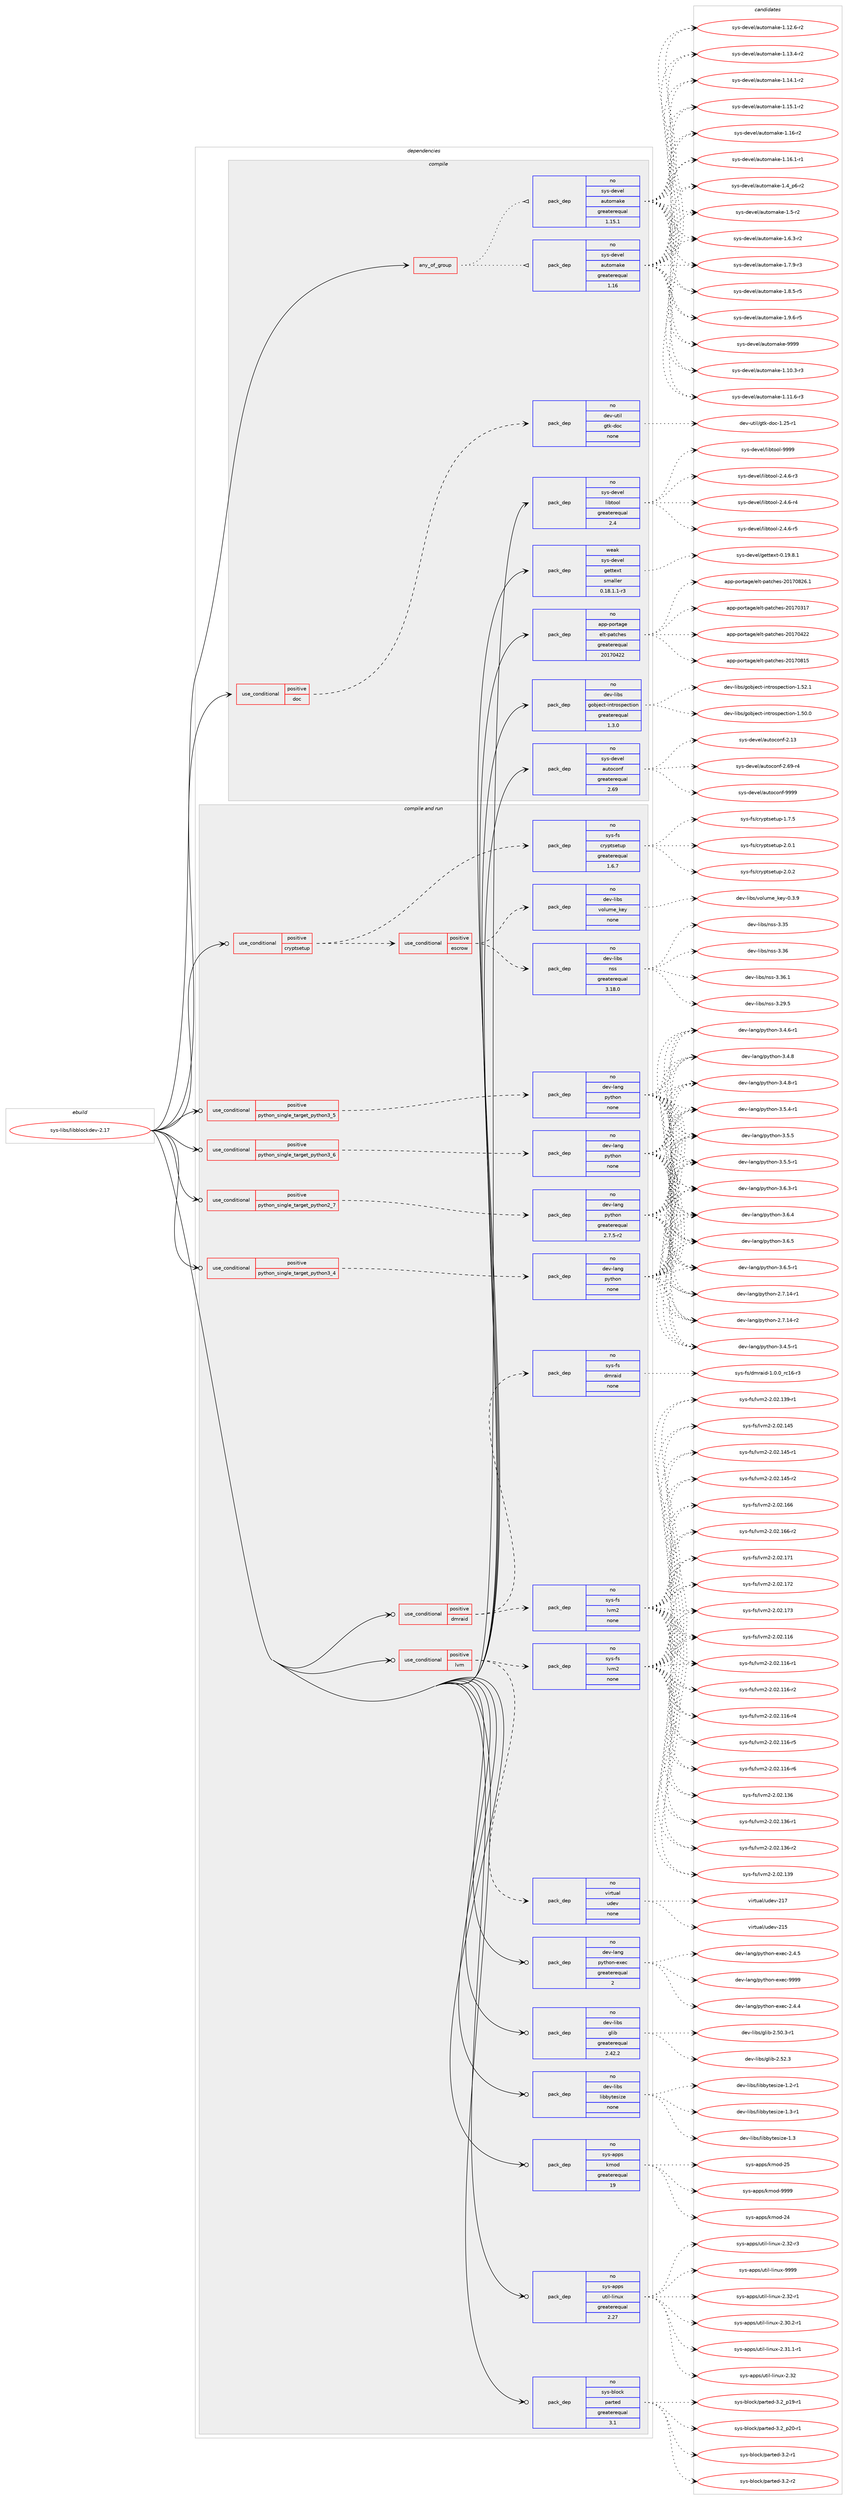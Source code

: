 digraph prolog {

# *************
# Graph options
# *************

newrank=true;
concentrate=true;
compound=true;
graph [rankdir=LR,fontname=Helvetica,fontsize=10,ranksep=1.5];#, ranksep=2.5, nodesep=0.2];
edge  [arrowhead=vee];
node  [fontname=Helvetica,fontsize=10];

# **********
# The ebuild
# **********

subgraph cluster_leftcol {
color=gray;
rank=same;
label=<<i>ebuild</i>>;
id [label="sys-libs/libblockdev-2.17", color=red, width=4, href="../sys-libs/libblockdev-2.17.svg"];
}

# ****************
# The dependencies
# ****************

subgraph cluster_midcol {
color=gray;
label=<<i>dependencies</i>>;
subgraph cluster_compile {
fillcolor="#eeeeee";
style=filled;
label=<<i>compile</i>>;
subgraph any70 {
dependency8414 [label=<<TABLE BORDER="0" CELLBORDER="1" CELLSPACING="0" CELLPADDING="4"><TR><TD CELLPADDING="10">any_of_group</TD></TR></TABLE>>, shape=none, color=red];subgraph pack7605 {
dependency8415 [label=<<TABLE BORDER="0" CELLBORDER="1" CELLSPACING="0" CELLPADDING="4" WIDTH="220"><TR><TD ROWSPAN="6" CELLPADDING="30">pack_dep</TD></TR><TR><TD WIDTH="110">no</TD></TR><TR><TD>sys-devel</TD></TR><TR><TD>automake</TD></TR><TR><TD>greaterequal</TD></TR><TR><TD>1.16</TD></TR></TABLE>>, shape=none, color=blue];
}
dependency8414:e -> dependency8415:w [weight=20,style="dotted",arrowhead="oinv"];
subgraph pack7606 {
dependency8416 [label=<<TABLE BORDER="0" CELLBORDER="1" CELLSPACING="0" CELLPADDING="4" WIDTH="220"><TR><TD ROWSPAN="6" CELLPADDING="30">pack_dep</TD></TR><TR><TD WIDTH="110">no</TD></TR><TR><TD>sys-devel</TD></TR><TR><TD>automake</TD></TR><TR><TD>greaterequal</TD></TR><TR><TD>1.15.1</TD></TR></TABLE>>, shape=none, color=blue];
}
dependency8414:e -> dependency8416:w [weight=20,style="dotted",arrowhead="oinv"];
}
id:e -> dependency8414:w [weight=20,style="solid",arrowhead="vee"];
subgraph cond736 {
dependency8417 [label=<<TABLE BORDER="0" CELLBORDER="1" CELLSPACING="0" CELLPADDING="4"><TR><TD ROWSPAN="3" CELLPADDING="10">use_conditional</TD></TR><TR><TD>positive</TD></TR><TR><TD>doc</TD></TR></TABLE>>, shape=none, color=red];
subgraph pack7607 {
dependency8418 [label=<<TABLE BORDER="0" CELLBORDER="1" CELLSPACING="0" CELLPADDING="4" WIDTH="220"><TR><TD ROWSPAN="6" CELLPADDING="30">pack_dep</TD></TR><TR><TD WIDTH="110">no</TD></TR><TR><TD>dev-util</TD></TR><TR><TD>gtk-doc</TD></TR><TR><TD>none</TD></TR><TR><TD></TD></TR></TABLE>>, shape=none, color=blue];
}
dependency8417:e -> dependency8418:w [weight=20,style="dashed",arrowhead="vee"];
}
id:e -> dependency8417:w [weight=20,style="solid",arrowhead="vee"];
subgraph pack7608 {
dependency8419 [label=<<TABLE BORDER="0" CELLBORDER="1" CELLSPACING="0" CELLPADDING="4" WIDTH="220"><TR><TD ROWSPAN="6" CELLPADDING="30">pack_dep</TD></TR><TR><TD WIDTH="110">no</TD></TR><TR><TD>app-portage</TD></TR><TR><TD>elt-patches</TD></TR><TR><TD>greaterequal</TD></TR><TR><TD>20170422</TD></TR></TABLE>>, shape=none, color=blue];
}
id:e -> dependency8419:w [weight=20,style="solid",arrowhead="vee"];
subgraph pack7609 {
dependency8420 [label=<<TABLE BORDER="0" CELLBORDER="1" CELLSPACING="0" CELLPADDING="4" WIDTH="220"><TR><TD ROWSPAN="6" CELLPADDING="30">pack_dep</TD></TR><TR><TD WIDTH="110">no</TD></TR><TR><TD>dev-libs</TD></TR><TR><TD>gobject-introspection</TD></TR><TR><TD>greaterequal</TD></TR><TR><TD>1.3.0</TD></TR></TABLE>>, shape=none, color=blue];
}
id:e -> dependency8420:w [weight=20,style="solid",arrowhead="vee"];
subgraph pack7610 {
dependency8421 [label=<<TABLE BORDER="0" CELLBORDER="1" CELLSPACING="0" CELLPADDING="4" WIDTH="220"><TR><TD ROWSPAN="6" CELLPADDING="30">pack_dep</TD></TR><TR><TD WIDTH="110">no</TD></TR><TR><TD>sys-devel</TD></TR><TR><TD>autoconf</TD></TR><TR><TD>greaterequal</TD></TR><TR><TD>2.69</TD></TR></TABLE>>, shape=none, color=blue];
}
id:e -> dependency8421:w [weight=20,style="solid",arrowhead="vee"];
subgraph pack7611 {
dependency8422 [label=<<TABLE BORDER="0" CELLBORDER="1" CELLSPACING="0" CELLPADDING="4" WIDTH="220"><TR><TD ROWSPAN="6" CELLPADDING="30">pack_dep</TD></TR><TR><TD WIDTH="110">no</TD></TR><TR><TD>sys-devel</TD></TR><TR><TD>libtool</TD></TR><TR><TD>greaterequal</TD></TR><TR><TD>2.4</TD></TR></TABLE>>, shape=none, color=blue];
}
id:e -> dependency8422:w [weight=20,style="solid",arrowhead="vee"];
subgraph pack7612 {
dependency8423 [label=<<TABLE BORDER="0" CELLBORDER="1" CELLSPACING="0" CELLPADDING="4" WIDTH="220"><TR><TD ROWSPAN="6" CELLPADDING="30">pack_dep</TD></TR><TR><TD WIDTH="110">weak</TD></TR><TR><TD>sys-devel</TD></TR><TR><TD>gettext</TD></TR><TR><TD>smaller</TD></TR><TR><TD>0.18.1.1-r3</TD></TR></TABLE>>, shape=none, color=blue];
}
id:e -> dependency8423:w [weight=20,style="solid",arrowhead="vee"];
}
subgraph cluster_compileandrun {
fillcolor="#eeeeee";
style=filled;
label=<<i>compile and run</i>>;
subgraph cond737 {
dependency8424 [label=<<TABLE BORDER="0" CELLBORDER="1" CELLSPACING="0" CELLPADDING="4"><TR><TD ROWSPAN="3" CELLPADDING="10">use_conditional</TD></TR><TR><TD>positive</TD></TR><TR><TD>cryptsetup</TD></TR></TABLE>>, shape=none, color=red];
subgraph cond738 {
dependency8425 [label=<<TABLE BORDER="0" CELLBORDER="1" CELLSPACING="0" CELLPADDING="4"><TR><TD ROWSPAN="3" CELLPADDING="10">use_conditional</TD></TR><TR><TD>positive</TD></TR><TR><TD>escrow</TD></TR></TABLE>>, shape=none, color=red];
subgraph pack7613 {
dependency8426 [label=<<TABLE BORDER="0" CELLBORDER="1" CELLSPACING="0" CELLPADDING="4" WIDTH="220"><TR><TD ROWSPAN="6" CELLPADDING="30">pack_dep</TD></TR><TR><TD WIDTH="110">no</TD></TR><TR><TD>dev-libs</TD></TR><TR><TD>nss</TD></TR><TR><TD>greaterequal</TD></TR><TR><TD>3.18.0</TD></TR></TABLE>>, shape=none, color=blue];
}
dependency8425:e -> dependency8426:w [weight=20,style="dashed",arrowhead="vee"];
subgraph pack7614 {
dependency8427 [label=<<TABLE BORDER="0" CELLBORDER="1" CELLSPACING="0" CELLPADDING="4" WIDTH="220"><TR><TD ROWSPAN="6" CELLPADDING="30">pack_dep</TD></TR><TR><TD WIDTH="110">no</TD></TR><TR><TD>dev-libs</TD></TR><TR><TD>volume_key</TD></TR><TR><TD>none</TD></TR><TR><TD></TD></TR></TABLE>>, shape=none, color=blue];
}
dependency8425:e -> dependency8427:w [weight=20,style="dashed",arrowhead="vee"];
}
dependency8424:e -> dependency8425:w [weight=20,style="dashed",arrowhead="vee"];
subgraph pack7615 {
dependency8428 [label=<<TABLE BORDER="0" CELLBORDER="1" CELLSPACING="0" CELLPADDING="4" WIDTH="220"><TR><TD ROWSPAN="6" CELLPADDING="30">pack_dep</TD></TR><TR><TD WIDTH="110">no</TD></TR><TR><TD>sys-fs</TD></TR><TR><TD>cryptsetup</TD></TR><TR><TD>greaterequal</TD></TR><TR><TD>1.6.7</TD></TR></TABLE>>, shape=none, color=blue];
}
dependency8424:e -> dependency8428:w [weight=20,style="dashed",arrowhead="vee"];
}
id:e -> dependency8424:w [weight=20,style="solid",arrowhead="odotvee"];
subgraph cond739 {
dependency8429 [label=<<TABLE BORDER="0" CELLBORDER="1" CELLSPACING="0" CELLPADDING="4"><TR><TD ROWSPAN="3" CELLPADDING="10">use_conditional</TD></TR><TR><TD>positive</TD></TR><TR><TD>dmraid</TD></TR></TABLE>>, shape=none, color=red];
subgraph pack7616 {
dependency8430 [label=<<TABLE BORDER="0" CELLBORDER="1" CELLSPACING="0" CELLPADDING="4" WIDTH="220"><TR><TD ROWSPAN="6" CELLPADDING="30">pack_dep</TD></TR><TR><TD WIDTH="110">no</TD></TR><TR><TD>sys-fs</TD></TR><TR><TD>dmraid</TD></TR><TR><TD>none</TD></TR><TR><TD></TD></TR></TABLE>>, shape=none, color=blue];
}
dependency8429:e -> dependency8430:w [weight=20,style="dashed",arrowhead="vee"];
subgraph pack7617 {
dependency8431 [label=<<TABLE BORDER="0" CELLBORDER="1" CELLSPACING="0" CELLPADDING="4" WIDTH="220"><TR><TD ROWSPAN="6" CELLPADDING="30">pack_dep</TD></TR><TR><TD WIDTH="110">no</TD></TR><TR><TD>sys-fs</TD></TR><TR><TD>lvm2</TD></TR><TR><TD>none</TD></TR><TR><TD></TD></TR></TABLE>>, shape=none, color=blue];
}
dependency8429:e -> dependency8431:w [weight=20,style="dashed",arrowhead="vee"];
}
id:e -> dependency8429:w [weight=20,style="solid",arrowhead="odotvee"];
subgraph cond740 {
dependency8432 [label=<<TABLE BORDER="0" CELLBORDER="1" CELLSPACING="0" CELLPADDING="4"><TR><TD ROWSPAN="3" CELLPADDING="10">use_conditional</TD></TR><TR><TD>positive</TD></TR><TR><TD>lvm</TD></TR></TABLE>>, shape=none, color=red];
subgraph pack7618 {
dependency8433 [label=<<TABLE BORDER="0" CELLBORDER="1" CELLSPACING="0" CELLPADDING="4" WIDTH="220"><TR><TD ROWSPAN="6" CELLPADDING="30">pack_dep</TD></TR><TR><TD WIDTH="110">no</TD></TR><TR><TD>sys-fs</TD></TR><TR><TD>lvm2</TD></TR><TR><TD>none</TD></TR><TR><TD></TD></TR></TABLE>>, shape=none, color=blue];
}
dependency8432:e -> dependency8433:w [weight=20,style="dashed",arrowhead="vee"];
subgraph pack7619 {
dependency8434 [label=<<TABLE BORDER="0" CELLBORDER="1" CELLSPACING="0" CELLPADDING="4" WIDTH="220"><TR><TD ROWSPAN="6" CELLPADDING="30">pack_dep</TD></TR><TR><TD WIDTH="110">no</TD></TR><TR><TD>virtual</TD></TR><TR><TD>udev</TD></TR><TR><TD>none</TD></TR><TR><TD></TD></TR></TABLE>>, shape=none, color=blue];
}
dependency8432:e -> dependency8434:w [weight=20,style="dashed",arrowhead="vee"];
}
id:e -> dependency8432:w [weight=20,style="solid",arrowhead="odotvee"];
subgraph cond741 {
dependency8435 [label=<<TABLE BORDER="0" CELLBORDER="1" CELLSPACING="0" CELLPADDING="4"><TR><TD ROWSPAN="3" CELLPADDING="10">use_conditional</TD></TR><TR><TD>positive</TD></TR><TR><TD>python_single_target_python2_7</TD></TR></TABLE>>, shape=none, color=red];
subgraph pack7620 {
dependency8436 [label=<<TABLE BORDER="0" CELLBORDER="1" CELLSPACING="0" CELLPADDING="4" WIDTH="220"><TR><TD ROWSPAN="6" CELLPADDING="30">pack_dep</TD></TR><TR><TD WIDTH="110">no</TD></TR><TR><TD>dev-lang</TD></TR><TR><TD>python</TD></TR><TR><TD>greaterequal</TD></TR><TR><TD>2.7.5-r2</TD></TR></TABLE>>, shape=none, color=blue];
}
dependency8435:e -> dependency8436:w [weight=20,style="dashed",arrowhead="vee"];
}
id:e -> dependency8435:w [weight=20,style="solid",arrowhead="odotvee"];
subgraph cond742 {
dependency8437 [label=<<TABLE BORDER="0" CELLBORDER="1" CELLSPACING="0" CELLPADDING="4"><TR><TD ROWSPAN="3" CELLPADDING="10">use_conditional</TD></TR><TR><TD>positive</TD></TR><TR><TD>python_single_target_python3_4</TD></TR></TABLE>>, shape=none, color=red];
subgraph pack7621 {
dependency8438 [label=<<TABLE BORDER="0" CELLBORDER="1" CELLSPACING="0" CELLPADDING="4" WIDTH="220"><TR><TD ROWSPAN="6" CELLPADDING="30">pack_dep</TD></TR><TR><TD WIDTH="110">no</TD></TR><TR><TD>dev-lang</TD></TR><TR><TD>python</TD></TR><TR><TD>none</TD></TR><TR><TD></TD></TR></TABLE>>, shape=none, color=blue];
}
dependency8437:e -> dependency8438:w [weight=20,style="dashed",arrowhead="vee"];
}
id:e -> dependency8437:w [weight=20,style="solid",arrowhead="odotvee"];
subgraph cond743 {
dependency8439 [label=<<TABLE BORDER="0" CELLBORDER="1" CELLSPACING="0" CELLPADDING="4"><TR><TD ROWSPAN="3" CELLPADDING="10">use_conditional</TD></TR><TR><TD>positive</TD></TR><TR><TD>python_single_target_python3_5</TD></TR></TABLE>>, shape=none, color=red];
subgraph pack7622 {
dependency8440 [label=<<TABLE BORDER="0" CELLBORDER="1" CELLSPACING="0" CELLPADDING="4" WIDTH="220"><TR><TD ROWSPAN="6" CELLPADDING="30">pack_dep</TD></TR><TR><TD WIDTH="110">no</TD></TR><TR><TD>dev-lang</TD></TR><TR><TD>python</TD></TR><TR><TD>none</TD></TR><TR><TD></TD></TR></TABLE>>, shape=none, color=blue];
}
dependency8439:e -> dependency8440:w [weight=20,style="dashed",arrowhead="vee"];
}
id:e -> dependency8439:w [weight=20,style="solid",arrowhead="odotvee"];
subgraph cond744 {
dependency8441 [label=<<TABLE BORDER="0" CELLBORDER="1" CELLSPACING="0" CELLPADDING="4"><TR><TD ROWSPAN="3" CELLPADDING="10">use_conditional</TD></TR><TR><TD>positive</TD></TR><TR><TD>python_single_target_python3_6</TD></TR></TABLE>>, shape=none, color=red];
subgraph pack7623 {
dependency8442 [label=<<TABLE BORDER="0" CELLBORDER="1" CELLSPACING="0" CELLPADDING="4" WIDTH="220"><TR><TD ROWSPAN="6" CELLPADDING="30">pack_dep</TD></TR><TR><TD WIDTH="110">no</TD></TR><TR><TD>dev-lang</TD></TR><TR><TD>python</TD></TR><TR><TD>none</TD></TR><TR><TD></TD></TR></TABLE>>, shape=none, color=blue];
}
dependency8441:e -> dependency8442:w [weight=20,style="dashed",arrowhead="vee"];
}
id:e -> dependency8441:w [weight=20,style="solid",arrowhead="odotvee"];
subgraph pack7624 {
dependency8443 [label=<<TABLE BORDER="0" CELLBORDER="1" CELLSPACING="0" CELLPADDING="4" WIDTH="220"><TR><TD ROWSPAN="6" CELLPADDING="30">pack_dep</TD></TR><TR><TD WIDTH="110">no</TD></TR><TR><TD>dev-lang</TD></TR><TR><TD>python-exec</TD></TR><TR><TD>greaterequal</TD></TR><TR><TD>2</TD></TR></TABLE>>, shape=none, color=blue];
}
id:e -> dependency8443:w [weight=20,style="solid",arrowhead="odotvee"];
subgraph pack7625 {
dependency8444 [label=<<TABLE BORDER="0" CELLBORDER="1" CELLSPACING="0" CELLPADDING="4" WIDTH="220"><TR><TD ROWSPAN="6" CELLPADDING="30">pack_dep</TD></TR><TR><TD WIDTH="110">no</TD></TR><TR><TD>dev-libs</TD></TR><TR><TD>glib</TD></TR><TR><TD>greaterequal</TD></TR><TR><TD>2.42.2</TD></TR></TABLE>>, shape=none, color=blue];
}
id:e -> dependency8444:w [weight=20,style="solid",arrowhead="odotvee"];
subgraph pack7626 {
dependency8445 [label=<<TABLE BORDER="0" CELLBORDER="1" CELLSPACING="0" CELLPADDING="4" WIDTH="220"><TR><TD ROWSPAN="6" CELLPADDING="30">pack_dep</TD></TR><TR><TD WIDTH="110">no</TD></TR><TR><TD>dev-libs</TD></TR><TR><TD>libbytesize</TD></TR><TR><TD>none</TD></TR><TR><TD></TD></TR></TABLE>>, shape=none, color=blue];
}
id:e -> dependency8445:w [weight=20,style="solid",arrowhead="odotvee"];
subgraph pack7627 {
dependency8446 [label=<<TABLE BORDER="0" CELLBORDER="1" CELLSPACING="0" CELLPADDING="4" WIDTH="220"><TR><TD ROWSPAN="6" CELLPADDING="30">pack_dep</TD></TR><TR><TD WIDTH="110">no</TD></TR><TR><TD>sys-apps</TD></TR><TR><TD>kmod</TD></TR><TR><TD>greaterequal</TD></TR><TR><TD>19</TD></TR></TABLE>>, shape=none, color=blue];
}
id:e -> dependency8446:w [weight=20,style="solid",arrowhead="odotvee"];
subgraph pack7628 {
dependency8447 [label=<<TABLE BORDER="0" CELLBORDER="1" CELLSPACING="0" CELLPADDING="4" WIDTH="220"><TR><TD ROWSPAN="6" CELLPADDING="30">pack_dep</TD></TR><TR><TD WIDTH="110">no</TD></TR><TR><TD>sys-apps</TD></TR><TR><TD>util-linux</TD></TR><TR><TD>greaterequal</TD></TR><TR><TD>2.27</TD></TR></TABLE>>, shape=none, color=blue];
}
id:e -> dependency8447:w [weight=20,style="solid",arrowhead="odotvee"];
subgraph pack7629 {
dependency8448 [label=<<TABLE BORDER="0" CELLBORDER="1" CELLSPACING="0" CELLPADDING="4" WIDTH="220"><TR><TD ROWSPAN="6" CELLPADDING="30">pack_dep</TD></TR><TR><TD WIDTH="110">no</TD></TR><TR><TD>sys-block</TD></TR><TR><TD>parted</TD></TR><TR><TD>greaterequal</TD></TR><TR><TD>3.1</TD></TR></TABLE>>, shape=none, color=blue];
}
id:e -> dependency8448:w [weight=20,style="solid",arrowhead="odotvee"];
}
subgraph cluster_run {
fillcolor="#eeeeee";
style=filled;
label=<<i>run</i>>;
}
}

# **************
# The candidates
# **************

subgraph cluster_choices {
rank=same;
color=gray;
label=<<i>candidates</i>>;

subgraph choice7605 {
color=black;
nodesep=1;
choice11512111545100101118101108479711711611110997107101454946494846514511451 [label="sys-devel/automake-1.10.3-r3", color=red, width=4,href="../sys-devel/automake-1.10.3-r3.svg"];
choice11512111545100101118101108479711711611110997107101454946494946544511451 [label="sys-devel/automake-1.11.6-r3", color=red, width=4,href="../sys-devel/automake-1.11.6-r3.svg"];
choice11512111545100101118101108479711711611110997107101454946495046544511450 [label="sys-devel/automake-1.12.6-r2", color=red, width=4,href="../sys-devel/automake-1.12.6-r2.svg"];
choice11512111545100101118101108479711711611110997107101454946495146524511450 [label="sys-devel/automake-1.13.4-r2", color=red, width=4,href="../sys-devel/automake-1.13.4-r2.svg"];
choice11512111545100101118101108479711711611110997107101454946495246494511450 [label="sys-devel/automake-1.14.1-r2", color=red, width=4,href="../sys-devel/automake-1.14.1-r2.svg"];
choice11512111545100101118101108479711711611110997107101454946495346494511450 [label="sys-devel/automake-1.15.1-r2", color=red, width=4,href="../sys-devel/automake-1.15.1-r2.svg"];
choice1151211154510010111810110847971171161111099710710145494649544511450 [label="sys-devel/automake-1.16-r2", color=red, width=4,href="../sys-devel/automake-1.16-r2.svg"];
choice11512111545100101118101108479711711611110997107101454946495446494511449 [label="sys-devel/automake-1.16.1-r1", color=red, width=4,href="../sys-devel/automake-1.16.1-r1.svg"];
choice115121115451001011181011084797117116111109971071014549465295112544511450 [label="sys-devel/automake-1.4_p6-r2", color=red, width=4,href="../sys-devel/automake-1.4_p6-r2.svg"];
choice11512111545100101118101108479711711611110997107101454946534511450 [label="sys-devel/automake-1.5-r2", color=red, width=4,href="../sys-devel/automake-1.5-r2.svg"];
choice115121115451001011181011084797117116111109971071014549465446514511450 [label="sys-devel/automake-1.6.3-r2", color=red, width=4,href="../sys-devel/automake-1.6.3-r2.svg"];
choice115121115451001011181011084797117116111109971071014549465546574511451 [label="sys-devel/automake-1.7.9-r3", color=red, width=4,href="../sys-devel/automake-1.7.9-r3.svg"];
choice115121115451001011181011084797117116111109971071014549465646534511453 [label="sys-devel/automake-1.8.5-r5", color=red, width=4,href="../sys-devel/automake-1.8.5-r5.svg"];
choice115121115451001011181011084797117116111109971071014549465746544511453 [label="sys-devel/automake-1.9.6-r5", color=red, width=4,href="../sys-devel/automake-1.9.6-r5.svg"];
choice115121115451001011181011084797117116111109971071014557575757 [label="sys-devel/automake-9999", color=red, width=4,href="../sys-devel/automake-9999.svg"];
dependency8415:e -> choice11512111545100101118101108479711711611110997107101454946494846514511451:w [style=dotted,weight="100"];
dependency8415:e -> choice11512111545100101118101108479711711611110997107101454946494946544511451:w [style=dotted,weight="100"];
dependency8415:e -> choice11512111545100101118101108479711711611110997107101454946495046544511450:w [style=dotted,weight="100"];
dependency8415:e -> choice11512111545100101118101108479711711611110997107101454946495146524511450:w [style=dotted,weight="100"];
dependency8415:e -> choice11512111545100101118101108479711711611110997107101454946495246494511450:w [style=dotted,weight="100"];
dependency8415:e -> choice11512111545100101118101108479711711611110997107101454946495346494511450:w [style=dotted,weight="100"];
dependency8415:e -> choice1151211154510010111810110847971171161111099710710145494649544511450:w [style=dotted,weight="100"];
dependency8415:e -> choice11512111545100101118101108479711711611110997107101454946495446494511449:w [style=dotted,weight="100"];
dependency8415:e -> choice115121115451001011181011084797117116111109971071014549465295112544511450:w [style=dotted,weight="100"];
dependency8415:e -> choice11512111545100101118101108479711711611110997107101454946534511450:w [style=dotted,weight="100"];
dependency8415:e -> choice115121115451001011181011084797117116111109971071014549465446514511450:w [style=dotted,weight="100"];
dependency8415:e -> choice115121115451001011181011084797117116111109971071014549465546574511451:w [style=dotted,weight="100"];
dependency8415:e -> choice115121115451001011181011084797117116111109971071014549465646534511453:w [style=dotted,weight="100"];
dependency8415:e -> choice115121115451001011181011084797117116111109971071014549465746544511453:w [style=dotted,weight="100"];
dependency8415:e -> choice115121115451001011181011084797117116111109971071014557575757:w [style=dotted,weight="100"];
}
subgraph choice7606 {
color=black;
nodesep=1;
choice11512111545100101118101108479711711611110997107101454946494846514511451 [label="sys-devel/automake-1.10.3-r3", color=red, width=4,href="../sys-devel/automake-1.10.3-r3.svg"];
choice11512111545100101118101108479711711611110997107101454946494946544511451 [label="sys-devel/automake-1.11.6-r3", color=red, width=4,href="../sys-devel/automake-1.11.6-r3.svg"];
choice11512111545100101118101108479711711611110997107101454946495046544511450 [label="sys-devel/automake-1.12.6-r2", color=red, width=4,href="../sys-devel/automake-1.12.6-r2.svg"];
choice11512111545100101118101108479711711611110997107101454946495146524511450 [label="sys-devel/automake-1.13.4-r2", color=red, width=4,href="../sys-devel/automake-1.13.4-r2.svg"];
choice11512111545100101118101108479711711611110997107101454946495246494511450 [label="sys-devel/automake-1.14.1-r2", color=red, width=4,href="../sys-devel/automake-1.14.1-r2.svg"];
choice11512111545100101118101108479711711611110997107101454946495346494511450 [label="sys-devel/automake-1.15.1-r2", color=red, width=4,href="../sys-devel/automake-1.15.1-r2.svg"];
choice1151211154510010111810110847971171161111099710710145494649544511450 [label="sys-devel/automake-1.16-r2", color=red, width=4,href="../sys-devel/automake-1.16-r2.svg"];
choice11512111545100101118101108479711711611110997107101454946495446494511449 [label="sys-devel/automake-1.16.1-r1", color=red, width=4,href="../sys-devel/automake-1.16.1-r1.svg"];
choice115121115451001011181011084797117116111109971071014549465295112544511450 [label="sys-devel/automake-1.4_p6-r2", color=red, width=4,href="../sys-devel/automake-1.4_p6-r2.svg"];
choice11512111545100101118101108479711711611110997107101454946534511450 [label="sys-devel/automake-1.5-r2", color=red, width=4,href="../sys-devel/automake-1.5-r2.svg"];
choice115121115451001011181011084797117116111109971071014549465446514511450 [label="sys-devel/automake-1.6.3-r2", color=red, width=4,href="../sys-devel/automake-1.6.3-r2.svg"];
choice115121115451001011181011084797117116111109971071014549465546574511451 [label="sys-devel/automake-1.7.9-r3", color=red, width=4,href="../sys-devel/automake-1.7.9-r3.svg"];
choice115121115451001011181011084797117116111109971071014549465646534511453 [label="sys-devel/automake-1.8.5-r5", color=red, width=4,href="../sys-devel/automake-1.8.5-r5.svg"];
choice115121115451001011181011084797117116111109971071014549465746544511453 [label="sys-devel/automake-1.9.6-r5", color=red, width=4,href="../sys-devel/automake-1.9.6-r5.svg"];
choice115121115451001011181011084797117116111109971071014557575757 [label="sys-devel/automake-9999", color=red, width=4,href="../sys-devel/automake-9999.svg"];
dependency8416:e -> choice11512111545100101118101108479711711611110997107101454946494846514511451:w [style=dotted,weight="100"];
dependency8416:e -> choice11512111545100101118101108479711711611110997107101454946494946544511451:w [style=dotted,weight="100"];
dependency8416:e -> choice11512111545100101118101108479711711611110997107101454946495046544511450:w [style=dotted,weight="100"];
dependency8416:e -> choice11512111545100101118101108479711711611110997107101454946495146524511450:w [style=dotted,weight="100"];
dependency8416:e -> choice11512111545100101118101108479711711611110997107101454946495246494511450:w [style=dotted,weight="100"];
dependency8416:e -> choice11512111545100101118101108479711711611110997107101454946495346494511450:w [style=dotted,weight="100"];
dependency8416:e -> choice1151211154510010111810110847971171161111099710710145494649544511450:w [style=dotted,weight="100"];
dependency8416:e -> choice11512111545100101118101108479711711611110997107101454946495446494511449:w [style=dotted,weight="100"];
dependency8416:e -> choice115121115451001011181011084797117116111109971071014549465295112544511450:w [style=dotted,weight="100"];
dependency8416:e -> choice11512111545100101118101108479711711611110997107101454946534511450:w [style=dotted,weight="100"];
dependency8416:e -> choice115121115451001011181011084797117116111109971071014549465446514511450:w [style=dotted,weight="100"];
dependency8416:e -> choice115121115451001011181011084797117116111109971071014549465546574511451:w [style=dotted,weight="100"];
dependency8416:e -> choice115121115451001011181011084797117116111109971071014549465646534511453:w [style=dotted,weight="100"];
dependency8416:e -> choice115121115451001011181011084797117116111109971071014549465746544511453:w [style=dotted,weight="100"];
dependency8416:e -> choice115121115451001011181011084797117116111109971071014557575757:w [style=dotted,weight="100"];
}
subgraph choice7607 {
color=black;
nodesep=1;
choice1001011184511711610510847103116107451001119945494650534511449 [label="dev-util/gtk-doc-1.25-r1", color=red, width=4,href="../dev-util/gtk-doc-1.25-r1.svg"];
dependency8418:e -> choice1001011184511711610510847103116107451001119945494650534511449:w [style=dotted,weight="100"];
}
subgraph choice7608 {
color=black;
nodesep=1;
choice97112112451121111141169710310147101108116451129711699104101115455048495548514955 [label="app-portage/elt-patches-20170317", color=red, width=4,href="../app-portage/elt-patches-20170317.svg"];
choice97112112451121111141169710310147101108116451129711699104101115455048495548525050 [label="app-portage/elt-patches-20170422", color=red, width=4,href="../app-portage/elt-patches-20170422.svg"];
choice97112112451121111141169710310147101108116451129711699104101115455048495548564953 [label="app-portage/elt-patches-20170815", color=red, width=4,href="../app-portage/elt-patches-20170815.svg"];
choice971121124511211111411697103101471011081164511297116991041011154550484955485650544649 [label="app-portage/elt-patches-20170826.1", color=red, width=4,href="../app-portage/elt-patches-20170826.1.svg"];
dependency8419:e -> choice97112112451121111141169710310147101108116451129711699104101115455048495548514955:w [style=dotted,weight="100"];
dependency8419:e -> choice97112112451121111141169710310147101108116451129711699104101115455048495548525050:w [style=dotted,weight="100"];
dependency8419:e -> choice97112112451121111141169710310147101108116451129711699104101115455048495548564953:w [style=dotted,weight="100"];
dependency8419:e -> choice971121124511211111411697103101471011081164511297116991041011154550484955485650544649:w [style=dotted,weight="100"];
}
subgraph choice7609 {
color=black;
nodesep=1;
choice1001011184510810598115471031119810610199116451051101161141111151121019911610511111045494653484648 [label="dev-libs/gobject-introspection-1.50.0", color=red, width=4,href="../dev-libs/gobject-introspection-1.50.0.svg"];
choice1001011184510810598115471031119810610199116451051101161141111151121019911610511111045494653504649 [label="dev-libs/gobject-introspection-1.52.1", color=red, width=4,href="../dev-libs/gobject-introspection-1.52.1.svg"];
dependency8420:e -> choice1001011184510810598115471031119810610199116451051101161141111151121019911610511111045494653484648:w [style=dotted,weight="100"];
dependency8420:e -> choice1001011184510810598115471031119810610199116451051101161141111151121019911610511111045494653504649:w [style=dotted,weight="100"];
}
subgraph choice7610 {
color=black;
nodesep=1;
choice115121115451001011181011084797117116111991111101024550464951 [label="sys-devel/autoconf-2.13", color=red, width=4,href="../sys-devel/autoconf-2.13.svg"];
choice1151211154510010111810110847971171161119911111010245504654574511452 [label="sys-devel/autoconf-2.69-r4", color=red, width=4,href="../sys-devel/autoconf-2.69-r4.svg"];
choice115121115451001011181011084797117116111991111101024557575757 [label="sys-devel/autoconf-9999", color=red, width=4,href="../sys-devel/autoconf-9999.svg"];
dependency8421:e -> choice115121115451001011181011084797117116111991111101024550464951:w [style=dotted,weight="100"];
dependency8421:e -> choice1151211154510010111810110847971171161119911111010245504654574511452:w [style=dotted,weight="100"];
dependency8421:e -> choice115121115451001011181011084797117116111991111101024557575757:w [style=dotted,weight="100"];
}
subgraph choice7611 {
color=black;
nodesep=1;
choice1151211154510010111810110847108105981161111111084550465246544511451 [label="sys-devel/libtool-2.4.6-r3", color=red, width=4,href="../sys-devel/libtool-2.4.6-r3.svg"];
choice1151211154510010111810110847108105981161111111084550465246544511452 [label="sys-devel/libtool-2.4.6-r4", color=red, width=4,href="../sys-devel/libtool-2.4.6-r4.svg"];
choice1151211154510010111810110847108105981161111111084550465246544511453 [label="sys-devel/libtool-2.4.6-r5", color=red, width=4,href="../sys-devel/libtool-2.4.6-r5.svg"];
choice1151211154510010111810110847108105981161111111084557575757 [label="sys-devel/libtool-9999", color=red, width=4,href="../sys-devel/libtool-9999.svg"];
dependency8422:e -> choice1151211154510010111810110847108105981161111111084550465246544511451:w [style=dotted,weight="100"];
dependency8422:e -> choice1151211154510010111810110847108105981161111111084550465246544511452:w [style=dotted,weight="100"];
dependency8422:e -> choice1151211154510010111810110847108105981161111111084550465246544511453:w [style=dotted,weight="100"];
dependency8422:e -> choice1151211154510010111810110847108105981161111111084557575757:w [style=dotted,weight="100"];
}
subgraph choice7612 {
color=black;
nodesep=1;
choice1151211154510010111810110847103101116116101120116454846495746564649 [label="sys-devel/gettext-0.19.8.1", color=red, width=4,href="../sys-devel/gettext-0.19.8.1.svg"];
dependency8423:e -> choice1151211154510010111810110847103101116116101120116454846495746564649:w [style=dotted,weight="100"];
}
subgraph choice7613 {
color=black;
nodesep=1;
choice10010111845108105981154711011511545514650574653 [label="dev-libs/nss-3.29.5", color=red, width=4,href="../dev-libs/nss-3.29.5.svg"];
choice1001011184510810598115471101151154551465153 [label="dev-libs/nss-3.35", color=red, width=4,href="../dev-libs/nss-3.35.svg"];
choice1001011184510810598115471101151154551465154 [label="dev-libs/nss-3.36", color=red, width=4,href="../dev-libs/nss-3.36.svg"];
choice10010111845108105981154711011511545514651544649 [label="dev-libs/nss-3.36.1", color=red, width=4,href="../dev-libs/nss-3.36.1.svg"];
dependency8426:e -> choice10010111845108105981154711011511545514650574653:w [style=dotted,weight="100"];
dependency8426:e -> choice1001011184510810598115471101151154551465153:w [style=dotted,weight="100"];
dependency8426:e -> choice1001011184510810598115471101151154551465154:w [style=dotted,weight="100"];
dependency8426:e -> choice10010111845108105981154711011511545514651544649:w [style=dotted,weight="100"];
}
subgraph choice7614 {
color=black;
nodesep=1;
choice10010111845108105981154711811110811710910195107101121454846514657 [label="dev-libs/volume_key-0.3.9", color=red, width=4,href="../dev-libs/volume_key-0.3.9.svg"];
dependency8427:e -> choice10010111845108105981154711811110811710910195107101121454846514657:w [style=dotted,weight="100"];
}
subgraph choice7615 {
color=black;
nodesep=1;
choice115121115451021154799114121112116115101116117112454946554653 [label="sys-fs/cryptsetup-1.7.5", color=red, width=4,href="../sys-fs/cryptsetup-1.7.5.svg"];
choice115121115451021154799114121112116115101116117112455046484649 [label="sys-fs/cryptsetup-2.0.1", color=red, width=4,href="../sys-fs/cryptsetup-2.0.1.svg"];
choice115121115451021154799114121112116115101116117112455046484650 [label="sys-fs/cryptsetup-2.0.2", color=red, width=4,href="../sys-fs/cryptsetup-2.0.2.svg"];
dependency8428:e -> choice115121115451021154799114121112116115101116117112454946554653:w [style=dotted,weight="100"];
dependency8428:e -> choice115121115451021154799114121112116115101116117112455046484649:w [style=dotted,weight="100"];
dependency8428:e -> choice115121115451021154799114121112116115101116117112455046484650:w [style=dotted,weight="100"];
}
subgraph choice7616 {
color=black;
nodesep=1;
choice115121115451021154710010911497105100454946484648951149949544511451 [label="sys-fs/dmraid-1.0.0_rc16-r3", color=red, width=4,href="../sys-fs/dmraid-1.0.0_rc16-r3.svg"];
dependency8430:e -> choice115121115451021154710010911497105100454946484648951149949544511451:w [style=dotted,weight="100"];
}
subgraph choice7617 {
color=black;
nodesep=1;
choice115121115451021154710811810950455046485046494954 [label="sys-fs/lvm2-2.02.116", color=red, width=4,href="../sys-fs/lvm2-2.02.116.svg"];
choice1151211154510211547108118109504550464850464949544511449 [label="sys-fs/lvm2-2.02.116-r1", color=red, width=4,href="../sys-fs/lvm2-2.02.116-r1.svg"];
choice1151211154510211547108118109504550464850464949544511450 [label="sys-fs/lvm2-2.02.116-r2", color=red, width=4,href="../sys-fs/lvm2-2.02.116-r2.svg"];
choice1151211154510211547108118109504550464850464949544511452 [label="sys-fs/lvm2-2.02.116-r4", color=red, width=4,href="../sys-fs/lvm2-2.02.116-r4.svg"];
choice1151211154510211547108118109504550464850464949544511453 [label="sys-fs/lvm2-2.02.116-r5", color=red, width=4,href="../sys-fs/lvm2-2.02.116-r5.svg"];
choice1151211154510211547108118109504550464850464949544511454 [label="sys-fs/lvm2-2.02.116-r6", color=red, width=4,href="../sys-fs/lvm2-2.02.116-r6.svg"];
choice115121115451021154710811810950455046485046495154 [label="sys-fs/lvm2-2.02.136", color=red, width=4,href="../sys-fs/lvm2-2.02.136.svg"];
choice1151211154510211547108118109504550464850464951544511449 [label="sys-fs/lvm2-2.02.136-r1", color=red, width=4,href="../sys-fs/lvm2-2.02.136-r1.svg"];
choice1151211154510211547108118109504550464850464951544511450 [label="sys-fs/lvm2-2.02.136-r2", color=red, width=4,href="../sys-fs/lvm2-2.02.136-r2.svg"];
choice115121115451021154710811810950455046485046495157 [label="sys-fs/lvm2-2.02.139", color=red, width=4,href="../sys-fs/lvm2-2.02.139.svg"];
choice1151211154510211547108118109504550464850464951574511449 [label="sys-fs/lvm2-2.02.139-r1", color=red, width=4,href="../sys-fs/lvm2-2.02.139-r1.svg"];
choice115121115451021154710811810950455046485046495253 [label="sys-fs/lvm2-2.02.145", color=red, width=4,href="../sys-fs/lvm2-2.02.145.svg"];
choice1151211154510211547108118109504550464850464952534511449 [label="sys-fs/lvm2-2.02.145-r1", color=red, width=4,href="../sys-fs/lvm2-2.02.145-r1.svg"];
choice1151211154510211547108118109504550464850464952534511450 [label="sys-fs/lvm2-2.02.145-r2", color=red, width=4,href="../sys-fs/lvm2-2.02.145-r2.svg"];
choice115121115451021154710811810950455046485046495454 [label="sys-fs/lvm2-2.02.166", color=red, width=4,href="../sys-fs/lvm2-2.02.166.svg"];
choice1151211154510211547108118109504550464850464954544511450 [label="sys-fs/lvm2-2.02.166-r2", color=red, width=4,href="../sys-fs/lvm2-2.02.166-r2.svg"];
choice115121115451021154710811810950455046485046495549 [label="sys-fs/lvm2-2.02.171", color=red, width=4,href="../sys-fs/lvm2-2.02.171.svg"];
choice115121115451021154710811810950455046485046495550 [label="sys-fs/lvm2-2.02.172", color=red, width=4,href="../sys-fs/lvm2-2.02.172.svg"];
choice115121115451021154710811810950455046485046495551 [label="sys-fs/lvm2-2.02.173", color=red, width=4,href="../sys-fs/lvm2-2.02.173.svg"];
dependency8431:e -> choice115121115451021154710811810950455046485046494954:w [style=dotted,weight="100"];
dependency8431:e -> choice1151211154510211547108118109504550464850464949544511449:w [style=dotted,weight="100"];
dependency8431:e -> choice1151211154510211547108118109504550464850464949544511450:w [style=dotted,weight="100"];
dependency8431:e -> choice1151211154510211547108118109504550464850464949544511452:w [style=dotted,weight="100"];
dependency8431:e -> choice1151211154510211547108118109504550464850464949544511453:w [style=dotted,weight="100"];
dependency8431:e -> choice1151211154510211547108118109504550464850464949544511454:w [style=dotted,weight="100"];
dependency8431:e -> choice115121115451021154710811810950455046485046495154:w [style=dotted,weight="100"];
dependency8431:e -> choice1151211154510211547108118109504550464850464951544511449:w [style=dotted,weight="100"];
dependency8431:e -> choice1151211154510211547108118109504550464850464951544511450:w [style=dotted,weight="100"];
dependency8431:e -> choice115121115451021154710811810950455046485046495157:w [style=dotted,weight="100"];
dependency8431:e -> choice1151211154510211547108118109504550464850464951574511449:w [style=dotted,weight="100"];
dependency8431:e -> choice115121115451021154710811810950455046485046495253:w [style=dotted,weight="100"];
dependency8431:e -> choice1151211154510211547108118109504550464850464952534511449:w [style=dotted,weight="100"];
dependency8431:e -> choice1151211154510211547108118109504550464850464952534511450:w [style=dotted,weight="100"];
dependency8431:e -> choice115121115451021154710811810950455046485046495454:w [style=dotted,weight="100"];
dependency8431:e -> choice1151211154510211547108118109504550464850464954544511450:w [style=dotted,weight="100"];
dependency8431:e -> choice115121115451021154710811810950455046485046495549:w [style=dotted,weight="100"];
dependency8431:e -> choice115121115451021154710811810950455046485046495550:w [style=dotted,weight="100"];
dependency8431:e -> choice115121115451021154710811810950455046485046495551:w [style=dotted,weight="100"];
}
subgraph choice7618 {
color=black;
nodesep=1;
choice115121115451021154710811810950455046485046494954 [label="sys-fs/lvm2-2.02.116", color=red, width=4,href="../sys-fs/lvm2-2.02.116.svg"];
choice1151211154510211547108118109504550464850464949544511449 [label="sys-fs/lvm2-2.02.116-r1", color=red, width=4,href="../sys-fs/lvm2-2.02.116-r1.svg"];
choice1151211154510211547108118109504550464850464949544511450 [label="sys-fs/lvm2-2.02.116-r2", color=red, width=4,href="../sys-fs/lvm2-2.02.116-r2.svg"];
choice1151211154510211547108118109504550464850464949544511452 [label="sys-fs/lvm2-2.02.116-r4", color=red, width=4,href="../sys-fs/lvm2-2.02.116-r4.svg"];
choice1151211154510211547108118109504550464850464949544511453 [label="sys-fs/lvm2-2.02.116-r5", color=red, width=4,href="../sys-fs/lvm2-2.02.116-r5.svg"];
choice1151211154510211547108118109504550464850464949544511454 [label="sys-fs/lvm2-2.02.116-r6", color=red, width=4,href="../sys-fs/lvm2-2.02.116-r6.svg"];
choice115121115451021154710811810950455046485046495154 [label="sys-fs/lvm2-2.02.136", color=red, width=4,href="../sys-fs/lvm2-2.02.136.svg"];
choice1151211154510211547108118109504550464850464951544511449 [label="sys-fs/lvm2-2.02.136-r1", color=red, width=4,href="../sys-fs/lvm2-2.02.136-r1.svg"];
choice1151211154510211547108118109504550464850464951544511450 [label="sys-fs/lvm2-2.02.136-r2", color=red, width=4,href="../sys-fs/lvm2-2.02.136-r2.svg"];
choice115121115451021154710811810950455046485046495157 [label="sys-fs/lvm2-2.02.139", color=red, width=4,href="../sys-fs/lvm2-2.02.139.svg"];
choice1151211154510211547108118109504550464850464951574511449 [label="sys-fs/lvm2-2.02.139-r1", color=red, width=4,href="../sys-fs/lvm2-2.02.139-r1.svg"];
choice115121115451021154710811810950455046485046495253 [label="sys-fs/lvm2-2.02.145", color=red, width=4,href="../sys-fs/lvm2-2.02.145.svg"];
choice1151211154510211547108118109504550464850464952534511449 [label="sys-fs/lvm2-2.02.145-r1", color=red, width=4,href="../sys-fs/lvm2-2.02.145-r1.svg"];
choice1151211154510211547108118109504550464850464952534511450 [label="sys-fs/lvm2-2.02.145-r2", color=red, width=4,href="../sys-fs/lvm2-2.02.145-r2.svg"];
choice115121115451021154710811810950455046485046495454 [label="sys-fs/lvm2-2.02.166", color=red, width=4,href="../sys-fs/lvm2-2.02.166.svg"];
choice1151211154510211547108118109504550464850464954544511450 [label="sys-fs/lvm2-2.02.166-r2", color=red, width=4,href="../sys-fs/lvm2-2.02.166-r2.svg"];
choice115121115451021154710811810950455046485046495549 [label="sys-fs/lvm2-2.02.171", color=red, width=4,href="../sys-fs/lvm2-2.02.171.svg"];
choice115121115451021154710811810950455046485046495550 [label="sys-fs/lvm2-2.02.172", color=red, width=4,href="../sys-fs/lvm2-2.02.172.svg"];
choice115121115451021154710811810950455046485046495551 [label="sys-fs/lvm2-2.02.173", color=red, width=4,href="../sys-fs/lvm2-2.02.173.svg"];
dependency8433:e -> choice115121115451021154710811810950455046485046494954:w [style=dotted,weight="100"];
dependency8433:e -> choice1151211154510211547108118109504550464850464949544511449:w [style=dotted,weight="100"];
dependency8433:e -> choice1151211154510211547108118109504550464850464949544511450:w [style=dotted,weight="100"];
dependency8433:e -> choice1151211154510211547108118109504550464850464949544511452:w [style=dotted,weight="100"];
dependency8433:e -> choice1151211154510211547108118109504550464850464949544511453:w [style=dotted,weight="100"];
dependency8433:e -> choice1151211154510211547108118109504550464850464949544511454:w [style=dotted,weight="100"];
dependency8433:e -> choice115121115451021154710811810950455046485046495154:w [style=dotted,weight="100"];
dependency8433:e -> choice1151211154510211547108118109504550464850464951544511449:w [style=dotted,weight="100"];
dependency8433:e -> choice1151211154510211547108118109504550464850464951544511450:w [style=dotted,weight="100"];
dependency8433:e -> choice115121115451021154710811810950455046485046495157:w [style=dotted,weight="100"];
dependency8433:e -> choice1151211154510211547108118109504550464850464951574511449:w [style=dotted,weight="100"];
dependency8433:e -> choice115121115451021154710811810950455046485046495253:w [style=dotted,weight="100"];
dependency8433:e -> choice1151211154510211547108118109504550464850464952534511449:w [style=dotted,weight="100"];
dependency8433:e -> choice1151211154510211547108118109504550464850464952534511450:w [style=dotted,weight="100"];
dependency8433:e -> choice115121115451021154710811810950455046485046495454:w [style=dotted,weight="100"];
dependency8433:e -> choice1151211154510211547108118109504550464850464954544511450:w [style=dotted,weight="100"];
dependency8433:e -> choice115121115451021154710811810950455046485046495549:w [style=dotted,weight="100"];
dependency8433:e -> choice115121115451021154710811810950455046485046495550:w [style=dotted,weight="100"];
dependency8433:e -> choice115121115451021154710811810950455046485046495551:w [style=dotted,weight="100"];
}
subgraph choice7619 {
color=black;
nodesep=1;
choice118105114116117971084711710010111845504953 [label="virtual/udev-215", color=red, width=4,href="../virtual/udev-215.svg"];
choice118105114116117971084711710010111845504955 [label="virtual/udev-217", color=red, width=4,href="../virtual/udev-217.svg"];
dependency8434:e -> choice118105114116117971084711710010111845504953:w [style=dotted,weight="100"];
dependency8434:e -> choice118105114116117971084711710010111845504955:w [style=dotted,weight="100"];
}
subgraph choice7620 {
color=black;
nodesep=1;
choice100101118451089711010347112121116104111110455046554649524511449 [label="dev-lang/python-2.7.14-r1", color=red, width=4,href="../dev-lang/python-2.7.14-r1.svg"];
choice100101118451089711010347112121116104111110455046554649524511450 [label="dev-lang/python-2.7.14-r2", color=red, width=4,href="../dev-lang/python-2.7.14-r2.svg"];
choice1001011184510897110103471121211161041111104551465246534511449 [label="dev-lang/python-3.4.5-r1", color=red, width=4,href="../dev-lang/python-3.4.5-r1.svg"];
choice1001011184510897110103471121211161041111104551465246544511449 [label="dev-lang/python-3.4.6-r1", color=red, width=4,href="../dev-lang/python-3.4.6-r1.svg"];
choice100101118451089711010347112121116104111110455146524656 [label="dev-lang/python-3.4.8", color=red, width=4,href="../dev-lang/python-3.4.8.svg"];
choice1001011184510897110103471121211161041111104551465246564511449 [label="dev-lang/python-3.4.8-r1", color=red, width=4,href="../dev-lang/python-3.4.8-r1.svg"];
choice1001011184510897110103471121211161041111104551465346524511449 [label="dev-lang/python-3.5.4-r1", color=red, width=4,href="../dev-lang/python-3.5.4-r1.svg"];
choice100101118451089711010347112121116104111110455146534653 [label="dev-lang/python-3.5.5", color=red, width=4,href="../dev-lang/python-3.5.5.svg"];
choice1001011184510897110103471121211161041111104551465346534511449 [label="dev-lang/python-3.5.5-r1", color=red, width=4,href="../dev-lang/python-3.5.5-r1.svg"];
choice1001011184510897110103471121211161041111104551465446514511449 [label="dev-lang/python-3.6.3-r1", color=red, width=4,href="../dev-lang/python-3.6.3-r1.svg"];
choice100101118451089711010347112121116104111110455146544652 [label="dev-lang/python-3.6.4", color=red, width=4,href="../dev-lang/python-3.6.4.svg"];
choice100101118451089711010347112121116104111110455146544653 [label="dev-lang/python-3.6.5", color=red, width=4,href="../dev-lang/python-3.6.5.svg"];
choice1001011184510897110103471121211161041111104551465446534511449 [label="dev-lang/python-3.6.5-r1", color=red, width=4,href="../dev-lang/python-3.6.5-r1.svg"];
dependency8436:e -> choice100101118451089711010347112121116104111110455046554649524511449:w [style=dotted,weight="100"];
dependency8436:e -> choice100101118451089711010347112121116104111110455046554649524511450:w [style=dotted,weight="100"];
dependency8436:e -> choice1001011184510897110103471121211161041111104551465246534511449:w [style=dotted,weight="100"];
dependency8436:e -> choice1001011184510897110103471121211161041111104551465246544511449:w [style=dotted,weight="100"];
dependency8436:e -> choice100101118451089711010347112121116104111110455146524656:w [style=dotted,weight="100"];
dependency8436:e -> choice1001011184510897110103471121211161041111104551465246564511449:w [style=dotted,weight="100"];
dependency8436:e -> choice1001011184510897110103471121211161041111104551465346524511449:w [style=dotted,weight="100"];
dependency8436:e -> choice100101118451089711010347112121116104111110455146534653:w [style=dotted,weight="100"];
dependency8436:e -> choice1001011184510897110103471121211161041111104551465346534511449:w [style=dotted,weight="100"];
dependency8436:e -> choice1001011184510897110103471121211161041111104551465446514511449:w [style=dotted,weight="100"];
dependency8436:e -> choice100101118451089711010347112121116104111110455146544652:w [style=dotted,weight="100"];
dependency8436:e -> choice100101118451089711010347112121116104111110455146544653:w [style=dotted,weight="100"];
dependency8436:e -> choice1001011184510897110103471121211161041111104551465446534511449:w [style=dotted,weight="100"];
}
subgraph choice7621 {
color=black;
nodesep=1;
choice100101118451089711010347112121116104111110455046554649524511449 [label="dev-lang/python-2.7.14-r1", color=red, width=4,href="../dev-lang/python-2.7.14-r1.svg"];
choice100101118451089711010347112121116104111110455046554649524511450 [label="dev-lang/python-2.7.14-r2", color=red, width=4,href="../dev-lang/python-2.7.14-r2.svg"];
choice1001011184510897110103471121211161041111104551465246534511449 [label="dev-lang/python-3.4.5-r1", color=red, width=4,href="../dev-lang/python-3.4.5-r1.svg"];
choice1001011184510897110103471121211161041111104551465246544511449 [label="dev-lang/python-3.4.6-r1", color=red, width=4,href="../dev-lang/python-3.4.6-r1.svg"];
choice100101118451089711010347112121116104111110455146524656 [label="dev-lang/python-3.4.8", color=red, width=4,href="../dev-lang/python-3.4.8.svg"];
choice1001011184510897110103471121211161041111104551465246564511449 [label="dev-lang/python-3.4.8-r1", color=red, width=4,href="../dev-lang/python-3.4.8-r1.svg"];
choice1001011184510897110103471121211161041111104551465346524511449 [label="dev-lang/python-3.5.4-r1", color=red, width=4,href="../dev-lang/python-3.5.4-r1.svg"];
choice100101118451089711010347112121116104111110455146534653 [label="dev-lang/python-3.5.5", color=red, width=4,href="../dev-lang/python-3.5.5.svg"];
choice1001011184510897110103471121211161041111104551465346534511449 [label="dev-lang/python-3.5.5-r1", color=red, width=4,href="../dev-lang/python-3.5.5-r1.svg"];
choice1001011184510897110103471121211161041111104551465446514511449 [label="dev-lang/python-3.6.3-r1", color=red, width=4,href="../dev-lang/python-3.6.3-r1.svg"];
choice100101118451089711010347112121116104111110455146544652 [label="dev-lang/python-3.6.4", color=red, width=4,href="../dev-lang/python-3.6.4.svg"];
choice100101118451089711010347112121116104111110455146544653 [label="dev-lang/python-3.6.5", color=red, width=4,href="../dev-lang/python-3.6.5.svg"];
choice1001011184510897110103471121211161041111104551465446534511449 [label="dev-lang/python-3.6.5-r1", color=red, width=4,href="../dev-lang/python-3.6.5-r1.svg"];
dependency8438:e -> choice100101118451089711010347112121116104111110455046554649524511449:w [style=dotted,weight="100"];
dependency8438:e -> choice100101118451089711010347112121116104111110455046554649524511450:w [style=dotted,weight="100"];
dependency8438:e -> choice1001011184510897110103471121211161041111104551465246534511449:w [style=dotted,weight="100"];
dependency8438:e -> choice1001011184510897110103471121211161041111104551465246544511449:w [style=dotted,weight="100"];
dependency8438:e -> choice100101118451089711010347112121116104111110455146524656:w [style=dotted,weight="100"];
dependency8438:e -> choice1001011184510897110103471121211161041111104551465246564511449:w [style=dotted,weight="100"];
dependency8438:e -> choice1001011184510897110103471121211161041111104551465346524511449:w [style=dotted,weight="100"];
dependency8438:e -> choice100101118451089711010347112121116104111110455146534653:w [style=dotted,weight="100"];
dependency8438:e -> choice1001011184510897110103471121211161041111104551465346534511449:w [style=dotted,weight="100"];
dependency8438:e -> choice1001011184510897110103471121211161041111104551465446514511449:w [style=dotted,weight="100"];
dependency8438:e -> choice100101118451089711010347112121116104111110455146544652:w [style=dotted,weight="100"];
dependency8438:e -> choice100101118451089711010347112121116104111110455146544653:w [style=dotted,weight="100"];
dependency8438:e -> choice1001011184510897110103471121211161041111104551465446534511449:w [style=dotted,weight="100"];
}
subgraph choice7622 {
color=black;
nodesep=1;
choice100101118451089711010347112121116104111110455046554649524511449 [label="dev-lang/python-2.7.14-r1", color=red, width=4,href="../dev-lang/python-2.7.14-r1.svg"];
choice100101118451089711010347112121116104111110455046554649524511450 [label="dev-lang/python-2.7.14-r2", color=red, width=4,href="../dev-lang/python-2.7.14-r2.svg"];
choice1001011184510897110103471121211161041111104551465246534511449 [label="dev-lang/python-3.4.5-r1", color=red, width=4,href="../dev-lang/python-3.4.5-r1.svg"];
choice1001011184510897110103471121211161041111104551465246544511449 [label="dev-lang/python-3.4.6-r1", color=red, width=4,href="../dev-lang/python-3.4.6-r1.svg"];
choice100101118451089711010347112121116104111110455146524656 [label="dev-lang/python-3.4.8", color=red, width=4,href="../dev-lang/python-3.4.8.svg"];
choice1001011184510897110103471121211161041111104551465246564511449 [label="dev-lang/python-3.4.8-r1", color=red, width=4,href="../dev-lang/python-3.4.8-r1.svg"];
choice1001011184510897110103471121211161041111104551465346524511449 [label="dev-lang/python-3.5.4-r1", color=red, width=4,href="../dev-lang/python-3.5.4-r1.svg"];
choice100101118451089711010347112121116104111110455146534653 [label="dev-lang/python-3.5.5", color=red, width=4,href="../dev-lang/python-3.5.5.svg"];
choice1001011184510897110103471121211161041111104551465346534511449 [label="dev-lang/python-3.5.5-r1", color=red, width=4,href="../dev-lang/python-3.5.5-r1.svg"];
choice1001011184510897110103471121211161041111104551465446514511449 [label="dev-lang/python-3.6.3-r1", color=red, width=4,href="../dev-lang/python-3.6.3-r1.svg"];
choice100101118451089711010347112121116104111110455146544652 [label="dev-lang/python-3.6.4", color=red, width=4,href="../dev-lang/python-3.6.4.svg"];
choice100101118451089711010347112121116104111110455146544653 [label="dev-lang/python-3.6.5", color=red, width=4,href="../dev-lang/python-3.6.5.svg"];
choice1001011184510897110103471121211161041111104551465446534511449 [label="dev-lang/python-3.6.5-r1", color=red, width=4,href="../dev-lang/python-3.6.5-r1.svg"];
dependency8440:e -> choice100101118451089711010347112121116104111110455046554649524511449:w [style=dotted,weight="100"];
dependency8440:e -> choice100101118451089711010347112121116104111110455046554649524511450:w [style=dotted,weight="100"];
dependency8440:e -> choice1001011184510897110103471121211161041111104551465246534511449:w [style=dotted,weight="100"];
dependency8440:e -> choice1001011184510897110103471121211161041111104551465246544511449:w [style=dotted,weight="100"];
dependency8440:e -> choice100101118451089711010347112121116104111110455146524656:w [style=dotted,weight="100"];
dependency8440:e -> choice1001011184510897110103471121211161041111104551465246564511449:w [style=dotted,weight="100"];
dependency8440:e -> choice1001011184510897110103471121211161041111104551465346524511449:w [style=dotted,weight="100"];
dependency8440:e -> choice100101118451089711010347112121116104111110455146534653:w [style=dotted,weight="100"];
dependency8440:e -> choice1001011184510897110103471121211161041111104551465346534511449:w [style=dotted,weight="100"];
dependency8440:e -> choice1001011184510897110103471121211161041111104551465446514511449:w [style=dotted,weight="100"];
dependency8440:e -> choice100101118451089711010347112121116104111110455146544652:w [style=dotted,weight="100"];
dependency8440:e -> choice100101118451089711010347112121116104111110455146544653:w [style=dotted,weight="100"];
dependency8440:e -> choice1001011184510897110103471121211161041111104551465446534511449:w [style=dotted,weight="100"];
}
subgraph choice7623 {
color=black;
nodesep=1;
choice100101118451089711010347112121116104111110455046554649524511449 [label="dev-lang/python-2.7.14-r1", color=red, width=4,href="../dev-lang/python-2.7.14-r1.svg"];
choice100101118451089711010347112121116104111110455046554649524511450 [label="dev-lang/python-2.7.14-r2", color=red, width=4,href="../dev-lang/python-2.7.14-r2.svg"];
choice1001011184510897110103471121211161041111104551465246534511449 [label="dev-lang/python-3.4.5-r1", color=red, width=4,href="../dev-lang/python-3.4.5-r1.svg"];
choice1001011184510897110103471121211161041111104551465246544511449 [label="dev-lang/python-3.4.6-r1", color=red, width=4,href="../dev-lang/python-3.4.6-r1.svg"];
choice100101118451089711010347112121116104111110455146524656 [label="dev-lang/python-3.4.8", color=red, width=4,href="../dev-lang/python-3.4.8.svg"];
choice1001011184510897110103471121211161041111104551465246564511449 [label="dev-lang/python-3.4.8-r1", color=red, width=4,href="../dev-lang/python-3.4.8-r1.svg"];
choice1001011184510897110103471121211161041111104551465346524511449 [label="dev-lang/python-3.5.4-r1", color=red, width=4,href="../dev-lang/python-3.5.4-r1.svg"];
choice100101118451089711010347112121116104111110455146534653 [label="dev-lang/python-3.5.5", color=red, width=4,href="../dev-lang/python-3.5.5.svg"];
choice1001011184510897110103471121211161041111104551465346534511449 [label="dev-lang/python-3.5.5-r1", color=red, width=4,href="../dev-lang/python-3.5.5-r1.svg"];
choice1001011184510897110103471121211161041111104551465446514511449 [label="dev-lang/python-3.6.3-r1", color=red, width=4,href="../dev-lang/python-3.6.3-r1.svg"];
choice100101118451089711010347112121116104111110455146544652 [label="dev-lang/python-3.6.4", color=red, width=4,href="../dev-lang/python-3.6.4.svg"];
choice100101118451089711010347112121116104111110455146544653 [label="dev-lang/python-3.6.5", color=red, width=4,href="../dev-lang/python-3.6.5.svg"];
choice1001011184510897110103471121211161041111104551465446534511449 [label="dev-lang/python-3.6.5-r1", color=red, width=4,href="../dev-lang/python-3.6.5-r1.svg"];
dependency8442:e -> choice100101118451089711010347112121116104111110455046554649524511449:w [style=dotted,weight="100"];
dependency8442:e -> choice100101118451089711010347112121116104111110455046554649524511450:w [style=dotted,weight="100"];
dependency8442:e -> choice1001011184510897110103471121211161041111104551465246534511449:w [style=dotted,weight="100"];
dependency8442:e -> choice1001011184510897110103471121211161041111104551465246544511449:w [style=dotted,weight="100"];
dependency8442:e -> choice100101118451089711010347112121116104111110455146524656:w [style=dotted,weight="100"];
dependency8442:e -> choice1001011184510897110103471121211161041111104551465246564511449:w [style=dotted,weight="100"];
dependency8442:e -> choice1001011184510897110103471121211161041111104551465346524511449:w [style=dotted,weight="100"];
dependency8442:e -> choice100101118451089711010347112121116104111110455146534653:w [style=dotted,weight="100"];
dependency8442:e -> choice1001011184510897110103471121211161041111104551465346534511449:w [style=dotted,weight="100"];
dependency8442:e -> choice1001011184510897110103471121211161041111104551465446514511449:w [style=dotted,weight="100"];
dependency8442:e -> choice100101118451089711010347112121116104111110455146544652:w [style=dotted,weight="100"];
dependency8442:e -> choice100101118451089711010347112121116104111110455146544653:w [style=dotted,weight="100"];
dependency8442:e -> choice1001011184510897110103471121211161041111104551465446534511449:w [style=dotted,weight="100"];
}
subgraph choice7624 {
color=black;
nodesep=1;
choice1001011184510897110103471121211161041111104510112010199455046524652 [label="dev-lang/python-exec-2.4.4", color=red, width=4,href="../dev-lang/python-exec-2.4.4.svg"];
choice1001011184510897110103471121211161041111104510112010199455046524653 [label="dev-lang/python-exec-2.4.5", color=red, width=4,href="../dev-lang/python-exec-2.4.5.svg"];
choice10010111845108971101034711212111610411111045101120101994557575757 [label="dev-lang/python-exec-9999", color=red, width=4,href="../dev-lang/python-exec-9999.svg"];
dependency8443:e -> choice1001011184510897110103471121211161041111104510112010199455046524652:w [style=dotted,weight="100"];
dependency8443:e -> choice1001011184510897110103471121211161041111104510112010199455046524653:w [style=dotted,weight="100"];
dependency8443:e -> choice10010111845108971101034711212111610411111045101120101994557575757:w [style=dotted,weight="100"];
}
subgraph choice7625 {
color=black;
nodesep=1;
choice10010111845108105981154710310810598455046534846514511449 [label="dev-libs/glib-2.50.3-r1", color=red, width=4,href="../dev-libs/glib-2.50.3-r1.svg"];
choice1001011184510810598115471031081059845504653504651 [label="dev-libs/glib-2.52.3", color=red, width=4,href="../dev-libs/glib-2.52.3.svg"];
dependency8444:e -> choice10010111845108105981154710310810598455046534846514511449:w [style=dotted,weight="100"];
dependency8444:e -> choice1001011184510810598115471031081059845504653504651:w [style=dotted,weight="100"];
}
subgraph choice7626 {
color=black;
nodesep=1;
choice100101118451081059811547108105989812111610111510512210145494651 [label="dev-libs/libbytesize-1.3", color=red, width=4,href="../dev-libs/libbytesize-1.3.svg"];
choice1001011184510810598115471081059898121116101115105122101454946504511449 [label="dev-libs/libbytesize-1.2-r1", color=red, width=4,href="../dev-libs/libbytesize-1.2-r1.svg"];
choice1001011184510810598115471081059898121116101115105122101454946514511449 [label="dev-libs/libbytesize-1.3-r1", color=red, width=4,href="../dev-libs/libbytesize-1.3-r1.svg"];
dependency8445:e -> choice100101118451081059811547108105989812111610111510512210145494651:w [style=dotted,weight="100"];
dependency8445:e -> choice1001011184510810598115471081059898121116101115105122101454946504511449:w [style=dotted,weight="100"];
dependency8445:e -> choice1001011184510810598115471081059898121116101115105122101454946514511449:w [style=dotted,weight="100"];
}
subgraph choice7627 {
color=black;
nodesep=1;
choice115121115459711211211547107109111100455052 [label="sys-apps/kmod-24", color=red, width=4,href="../sys-apps/kmod-24.svg"];
choice115121115459711211211547107109111100455053 [label="sys-apps/kmod-25", color=red, width=4,href="../sys-apps/kmod-25.svg"];
choice1151211154597112112115471071091111004557575757 [label="sys-apps/kmod-9999", color=red, width=4,href="../sys-apps/kmod-9999.svg"];
dependency8446:e -> choice115121115459711211211547107109111100455052:w [style=dotted,weight="100"];
dependency8446:e -> choice115121115459711211211547107109111100455053:w [style=dotted,weight="100"];
dependency8446:e -> choice1151211154597112112115471071091111004557575757:w [style=dotted,weight="100"];
}
subgraph choice7628 {
color=black;
nodesep=1;
choice1151211154597112112115471171161051084510810511011712045504651504511449 [label="sys-apps/util-linux-2.32-r1", color=red, width=4,href="../sys-apps/util-linux-2.32-r1.svg"];
choice11512111545971121121154711711610510845108105110117120455046514846504511449 [label="sys-apps/util-linux-2.30.2-r1", color=red, width=4,href="../sys-apps/util-linux-2.30.2-r1.svg"];
choice11512111545971121121154711711610510845108105110117120455046514946494511449 [label="sys-apps/util-linux-2.31.1-r1", color=red, width=4,href="../sys-apps/util-linux-2.31.1-r1.svg"];
choice115121115459711211211547117116105108451081051101171204550465150 [label="sys-apps/util-linux-2.32", color=red, width=4,href="../sys-apps/util-linux-2.32.svg"];
choice1151211154597112112115471171161051084510810511011712045504651504511451 [label="sys-apps/util-linux-2.32-r3", color=red, width=4,href="../sys-apps/util-linux-2.32-r3.svg"];
choice115121115459711211211547117116105108451081051101171204557575757 [label="sys-apps/util-linux-9999", color=red, width=4,href="../sys-apps/util-linux-9999.svg"];
dependency8447:e -> choice1151211154597112112115471171161051084510810511011712045504651504511449:w [style=dotted,weight="100"];
dependency8447:e -> choice11512111545971121121154711711610510845108105110117120455046514846504511449:w [style=dotted,weight="100"];
dependency8447:e -> choice11512111545971121121154711711610510845108105110117120455046514946494511449:w [style=dotted,weight="100"];
dependency8447:e -> choice115121115459711211211547117116105108451081051101171204550465150:w [style=dotted,weight="100"];
dependency8447:e -> choice1151211154597112112115471171161051084510810511011712045504651504511451:w [style=dotted,weight="100"];
dependency8447:e -> choice115121115459711211211547117116105108451081051101171204557575757:w [style=dotted,weight="100"];
}
subgraph choice7629 {
color=black;
nodesep=1;
choice1151211154598108111991074711297114116101100455146504511449 [label="sys-block/parted-3.2-r1", color=red, width=4,href="../sys-block/parted-3.2-r1.svg"];
choice1151211154598108111991074711297114116101100455146504511450 [label="sys-block/parted-3.2-r2", color=red, width=4,href="../sys-block/parted-3.2-r2.svg"];
choice1151211154598108111991074711297114116101100455146509511249574511449 [label="sys-block/parted-3.2_p19-r1", color=red, width=4,href="../sys-block/parted-3.2_p19-r1.svg"];
choice1151211154598108111991074711297114116101100455146509511250484511449 [label="sys-block/parted-3.2_p20-r1", color=red, width=4,href="../sys-block/parted-3.2_p20-r1.svg"];
dependency8448:e -> choice1151211154598108111991074711297114116101100455146504511449:w [style=dotted,weight="100"];
dependency8448:e -> choice1151211154598108111991074711297114116101100455146504511450:w [style=dotted,weight="100"];
dependency8448:e -> choice1151211154598108111991074711297114116101100455146509511249574511449:w [style=dotted,weight="100"];
dependency8448:e -> choice1151211154598108111991074711297114116101100455146509511250484511449:w [style=dotted,weight="100"];
}
}

}
